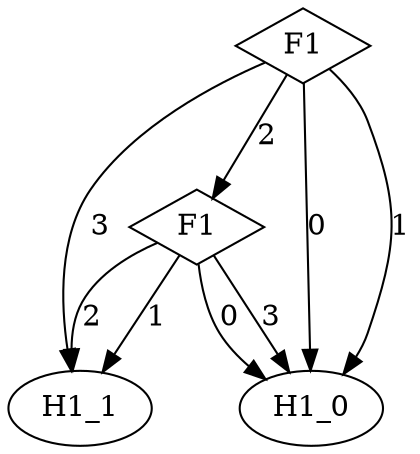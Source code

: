 digraph {
node [label=H1_0,style=""] H1_0
node [label=H1_1,style=""] H1_1
node [label=H1_1,style=""] H1_1
node [label=H1_0,style=""] H1_0
node [label=H1_1,style=""] H1_1
node [label=H1_0,style=""] H1_0
node [label=H1_0,style=""] H1_0
node [label=F1,shape="diamond",style=""] 1
node [label=F1,shape="diamond",style=""] 0

1 -> H1_0 [label="3"]
1 -> H1_1 [label="2"]
1 -> H1_1 [label="1"]
1 -> H1_0 [label="0"]
0 -> H1_1 [label="3"]
0 -> 1 [label="2"]
0 -> H1_0 [label="1"]
0 -> H1_0 [label="0"]
}
